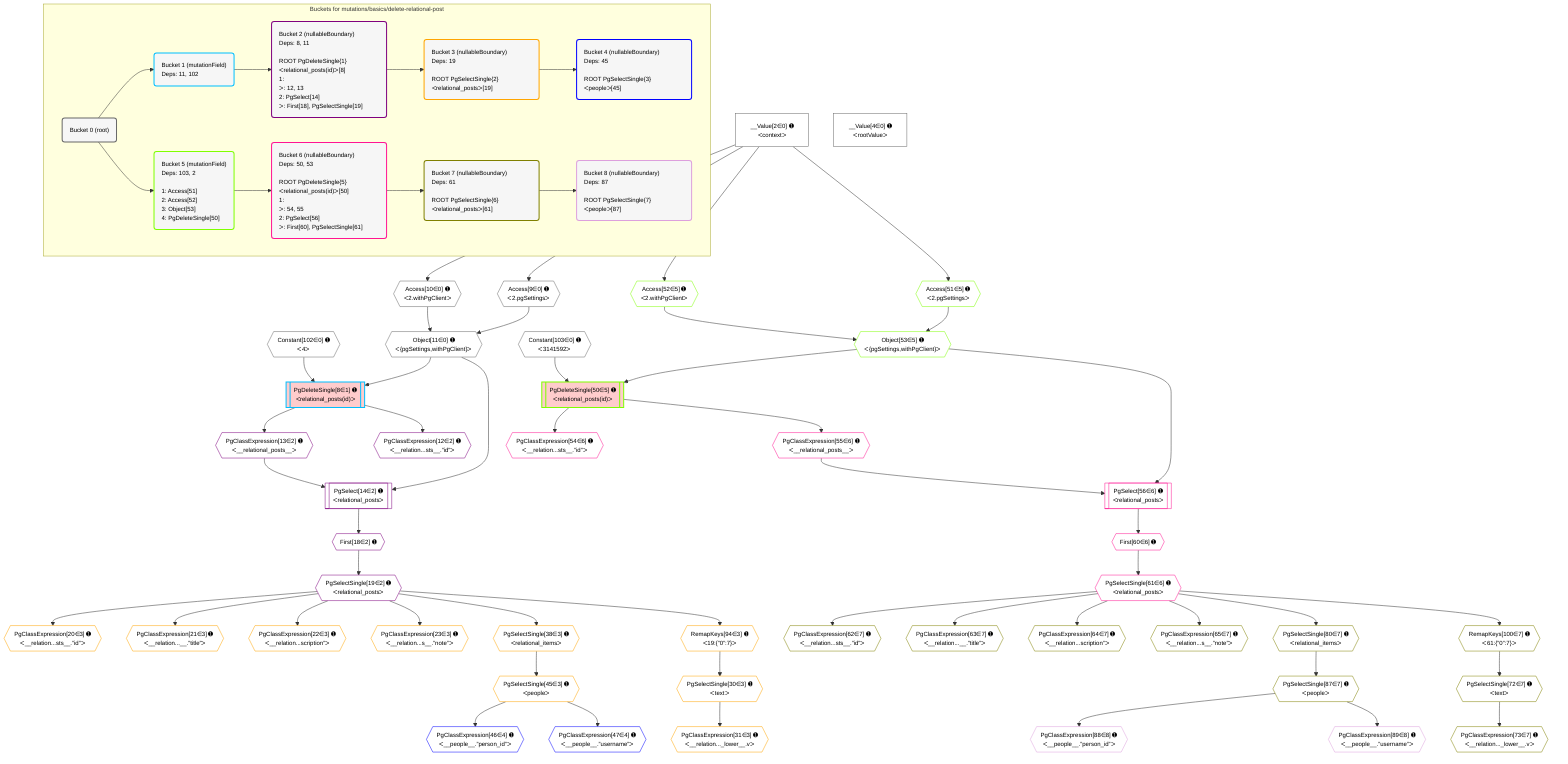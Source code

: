%%{init: {'themeVariables': { 'fontSize': '12px'}}}%%
graph TD
    classDef path fill:#eee,stroke:#000,color:#000
    classDef plan fill:#fff,stroke-width:1px,color:#000
    classDef itemplan fill:#fff,stroke-width:2px,color:#000
    classDef unbatchedplan fill:#dff,stroke-width:1px,color:#000
    classDef sideeffectplan fill:#fcc,stroke-width:2px,color:#000
    classDef bucket fill:#f6f6f6,color:#000,stroke-width:2px,text-align:left


    %% plan dependencies
    Object11{{"Object[11∈0] ➊<br />ᐸ{pgSettings,withPgClient}ᐳ"}}:::plan
    Access9{{"Access[9∈0] ➊<br />ᐸ2.pgSettingsᐳ"}}:::plan
    Access10{{"Access[10∈0] ➊<br />ᐸ2.withPgClientᐳ"}}:::plan
    Access9 & Access10 --> Object11
    __Value2["__Value[2∈0] ➊<br />ᐸcontextᐳ"]:::plan
    __Value2 --> Access9
    __Value2 --> Access10
    __Value4["__Value[4∈0] ➊<br />ᐸrootValueᐳ"]:::plan
    Constant102{{"Constant[102∈0] ➊<br />ᐸ4ᐳ"}}:::plan
    Constant103{{"Constant[103∈0] ➊<br />ᐸ3141592ᐳ"}}:::plan
    PgDeleteSingle8[["PgDeleteSingle[8∈1] ➊<br />ᐸrelational_posts(id)ᐳ"]]:::sideeffectplan
    Object11 & Constant102 --> PgDeleteSingle8
    PgSelect14[["PgSelect[14∈2] ➊<br />ᐸrelational_postsᐳ"]]:::plan
    PgClassExpression13{{"PgClassExpression[13∈2] ➊<br />ᐸ__relational_posts__ᐳ"}}:::plan
    Object11 & PgClassExpression13 --> PgSelect14
    PgClassExpression12{{"PgClassExpression[12∈2] ➊<br />ᐸ__relation...sts__.”id”ᐳ"}}:::plan
    PgDeleteSingle8 --> PgClassExpression12
    PgDeleteSingle8 --> PgClassExpression13
    First18{{"First[18∈2] ➊"}}:::plan
    PgSelect14 --> First18
    PgSelectSingle19{{"PgSelectSingle[19∈2] ➊<br />ᐸrelational_postsᐳ"}}:::plan
    First18 --> PgSelectSingle19
    PgClassExpression20{{"PgClassExpression[20∈3] ➊<br />ᐸ__relation...sts__.”id”ᐳ"}}:::plan
    PgSelectSingle19 --> PgClassExpression20
    PgClassExpression21{{"PgClassExpression[21∈3] ➊<br />ᐸ__relation...__.”title”ᐳ"}}:::plan
    PgSelectSingle19 --> PgClassExpression21
    PgClassExpression22{{"PgClassExpression[22∈3] ➊<br />ᐸ__relation...scription”ᐳ"}}:::plan
    PgSelectSingle19 --> PgClassExpression22
    PgClassExpression23{{"PgClassExpression[23∈3] ➊<br />ᐸ__relation...s__.”note”ᐳ"}}:::plan
    PgSelectSingle19 --> PgClassExpression23
    PgSelectSingle30{{"PgSelectSingle[30∈3] ➊<br />ᐸtextᐳ"}}:::plan
    RemapKeys94{{"RemapKeys[94∈3] ➊<br />ᐸ19:{”0”:7}ᐳ"}}:::plan
    RemapKeys94 --> PgSelectSingle30
    PgClassExpression31{{"PgClassExpression[31∈3] ➊<br />ᐸ__relation..._lower__.vᐳ"}}:::plan
    PgSelectSingle30 --> PgClassExpression31
    PgSelectSingle38{{"PgSelectSingle[38∈3] ➊<br />ᐸrelational_itemsᐳ"}}:::plan
    PgSelectSingle19 --> PgSelectSingle38
    PgSelectSingle45{{"PgSelectSingle[45∈3] ➊<br />ᐸpeopleᐳ"}}:::plan
    PgSelectSingle38 --> PgSelectSingle45
    PgSelectSingle19 --> RemapKeys94
    PgClassExpression46{{"PgClassExpression[46∈4] ➊<br />ᐸ__people__.”person_id”ᐳ"}}:::plan
    PgSelectSingle45 --> PgClassExpression46
    PgClassExpression47{{"PgClassExpression[47∈4] ➊<br />ᐸ__people__.”username”ᐳ"}}:::plan
    PgSelectSingle45 --> PgClassExpression47
    PgDeleteSingle50[["PgDeleteSingle[50∈5] ➊<br />ᐸrelational_posts(id)ᐳ"]]:::sideeffectplan
    Object53{{"Object[53∈5] ➊<br />ᐸ{pgSettings,withPgClient}ᐳ"}}:::plan
    Object53 & Constant103 --> PgDeleteSingle50
    Access51{{"Access[51∈5] ➊<br />ᐸ2.pgSettingsᐳ"}}:::plan
    Access52{{"Access[52∈5] ➊<br />ᐸ2.withPgClientᐳ"}}:::plan
    Access51 & Access52 --> Object53
    __Value2 --> Access51
    __Value2 --> Access52
    PgSelect56[["PgSelect[56∈6] ➊<br />ᐸrelational_postsᐳ"]]:::plan
    PgClassExpression55{{"PgClassExpression[55∈6] ➊<br />ᐸ__relational_posts__ᐳ"}}:::plan
    Object53 & PgClassExpression55 --> PgSelect56
    PgClassExpression54{{"PgClassExpression[54∈6] ➊<br />ᐸ__relation...sts__.”id”ᐳ"}}:::plan
    PgDeleteSingle50 --> PgClassExpression54
    PgDeleteSingle50 --> PgClassExpression55
    First60{{"First[60∈6] ➊"}}:::plan
    PgSelect56 --> First60
    PgSelectSingle61{{"PgSelectSingle[61∈6] ➊<br />ᐸrelational_postsᐳ"}}:::plan
    First60 --> PgSelectSingle61
    PgClassExpression62{{"PgClassExpression[62∈7] ➊<br />ᐸ__relation...sts__.”id”ᐳ"}}:::plan
    PgSelectSingle61 --> PgClassExpression62
    PgClassExpression63{{"PgClassExpression[63∈7] ➊<br />ᐸ__relation...__.”title”ᐳ"}}:::plan
    PgSelectSingle61 --> PgClassExpression63
    PgClassExpression64{{"PgClassExpression[64∈7] ➊<br />ᐸ__relation...scription”ᐳ"}}:::plan
    PgSelectSingle61 --> PgClassExpression64
    PgClassExpression65{{"PgClassExpression[65∈7] ➊<br />ᐸ__relation...s__.”note”ᐳ"}}:::plan
    PgSelectSingle61 --> PgClassExpression65
    PgSelectSingle72{{"PgSelectSingle[72∈7] ➊<br />ᐸtextᐳ"}}:::plan
    RemapKeys100{{"RemapKeys[100∈7] ➊<br />ᐸ61:{”0”:7}ᐳ"}}:::plan
    RemapKeys100 --> PgSelectSingle72
    PgClassExpression73{{"PgClassExpression[73∈7] ➊<br />ᐸ__relation..._lower__.vᐳ"}}:::plan
    PgSelectSingle72 --> PgClassExpression73
    PgSelectSingle80{{"PgSelectSingle[80∈7] ➊<br />ᐸrelational_itemsᐳ"}}:::plan
    PgSelectSingle61 --> PgSelectSingle80
    PgSelectSingle87{{"PgSelectSingle[87∈7] ➊<br />ᐸpeopleᐳ"}}:::plan
    PgSelectSingle80 --> PgSelectSingle87
    PgSelectSingle61 --> RemapKeys100
    PgClassExpression88{{"PgClassExpression[88∈8] ➊<br />ᐸ__people__.”person_id”ᐳ"}}:::plan
    PgSelectSingle87 --> PgClassExpression88
    PgClassExpression89{{"PgClassExpression[89∈8] ➊<br />ᐸ__people__.”username”ᐳ"}}:::plan
    PgSelectSingle87 --> PgClassExpression89

    %% define steps

    subgraph "Buckets for mutations/basics/delete-relational-post"
    Bucket0("Bucket 0 (root)"):::bucket
    classDef bucket0 stroke:#696969
    class Bucket0,__Value2,__Value4,Access9,Access10,Object11,Constant102,Constant103 bucket0
    Bucket1("Bucket 1 (mutationField)<br />Deps: 11, 102"):::bucket
    classDef bucket1 stroke:#00bfff
    class Bucket1,PgDeleteSingle8 bucket1
    Bucket2("Bucket 2 (nullableBoundary)<br />Deps: 8, 11<br /><br />ROOT PgDeleteSingle{1}ᐸrelational_posts(id)ᐳ[8]<br />1: <br />ᐳ: 12, 13<br />2: PgSelect[14]<br />ᐳ: First[18], PgSelectSingle[19]"):::bucket
    classDef bucket2 stroke:#7f007f
    class Bucket2,PgClassExpression12,PgClassExpression13,PgSelect14,First18,PgSelectSingle19 bucket2
    Bucket3("Bucket 3 (nullableBoundary)<br />Deps: 19<br /><br />ROOT PgSelectSingle{2}ᐸrelational_postsᐳ[19]"):::bucket
    classDef bucket3 stroke:#ffa500
    class Bucket3,PgClassExpression20,PgClassExpression21,PgClassExpression22,PgClassExpression23,PgSelectSingle30,PgClassExpression31,PgSelectSingle38,PgSelectSingle45,RemapKeys94 bucket3
    Bucket4("Bucket 4 (nullableBoundary)<br />Deps: 45<br /><br />ROOT PgSelectSingle{3}ᐸpeopleᐳ[45]"):::bucket
    classDef bucket4 stroke:#0000ff
    class Bucket4,PgClassExpression46,PgClassExpression47 bucket4
    Bucket5("Bucket 5 (mutationField)<br />Deps: 103, 2<br /><br />1: Access[51]<br />2: Access[52]<br />3: Object[53]<br />4: PgDeleteSingle[50]"):::bucket
    classDef bucket5 stroke:#7fff00
    class Bucket5,PgDeleteSingle50,Access51,Access52,Object53 bucket5
    Bucket6("Bucket 6 (nullableBoundary)<br />Deps: 50, 53<br /><br />ROOT PgDeleteSingle{5}ᐸrelational_posts(id)ᐳ[50]<br />1: <br />ᐳ: 54, 55<br />2: PgSelect[56]<br />ᐳ: First[60], PgSelectSingle[61]"):::bucket
    classDef bucket6 stroke:#ff1493
    class Bucket6,PgClassExpression54,PgClassExpression55,PgSelect56,First60,PgSelectSingle61 bucket6
    Bucket7("Bucket 7 (nullableBoundary)<br />Deps: 61<br /><br />ROOT PgSelectSingle{6}ᐸrelational_postsᐳ[61]"):::bucket
    classDef bucket7 stroke:#808000
    class Bucket7,PgClassExpression62,PgClassExpression63,PgClassExpression64,PgClassExpression65,PgSelectSingle72,PgClassExpression73,PgSelectSingle80,PgSelectSingle87,RemapKeys100 bucket7
    Bucket8("Bucket 8 (nullableBoundary)<br />Deps: 87<br /><br />ROOT PgSelectSingle{7}ᐸpeopleᐳ[87]"):::bucket
    classDef bucket8 stroke:#dda0dd
    class Bucket8,PgClassExpression88,PgClassExpression89 bucket8
    Bucket0 --> Bucket1 & Bucket5
    Bucket1 --> Bucket2
    Bucket2 --> Bucket3
    Bucket3 --> Bucket4
    Bucket5 --> Bucket6
    Bucket6 --> Bucket7
    Bucket7 --> Bucket8
    end